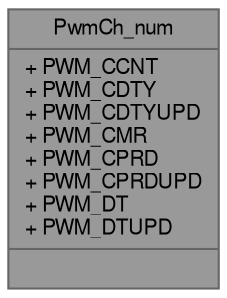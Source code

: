 digraph "PwmCh_num"
{
 // LATEX_PDF_SIZE
  bgcolor="transparent";
  edge [fontname=FreeSans,fontsize=10,labelfontname=FreeSans,labelfontsize=10];
  node [fontname=FreeSans,fontsize=10,shape=box,height=0.2,width=0.4];
  Node1 [shape=record,label="{PwmCh_num\n|+ PWM_CCNT\l+ PWM_CDTY\l+ PWM_CDTYUPD\l+ PWM_CMR\l+ PWM_CPRD\l+ PWM_CPRDUPD\l+ PWM_DT\l+ PWM_DTUPD\l|}",height=0.2,width=0.4,color="gray40", fillcolor="grey60", style="filled", fontcolor="black",tooltip="PwmCh_num hardware registers."];
}
